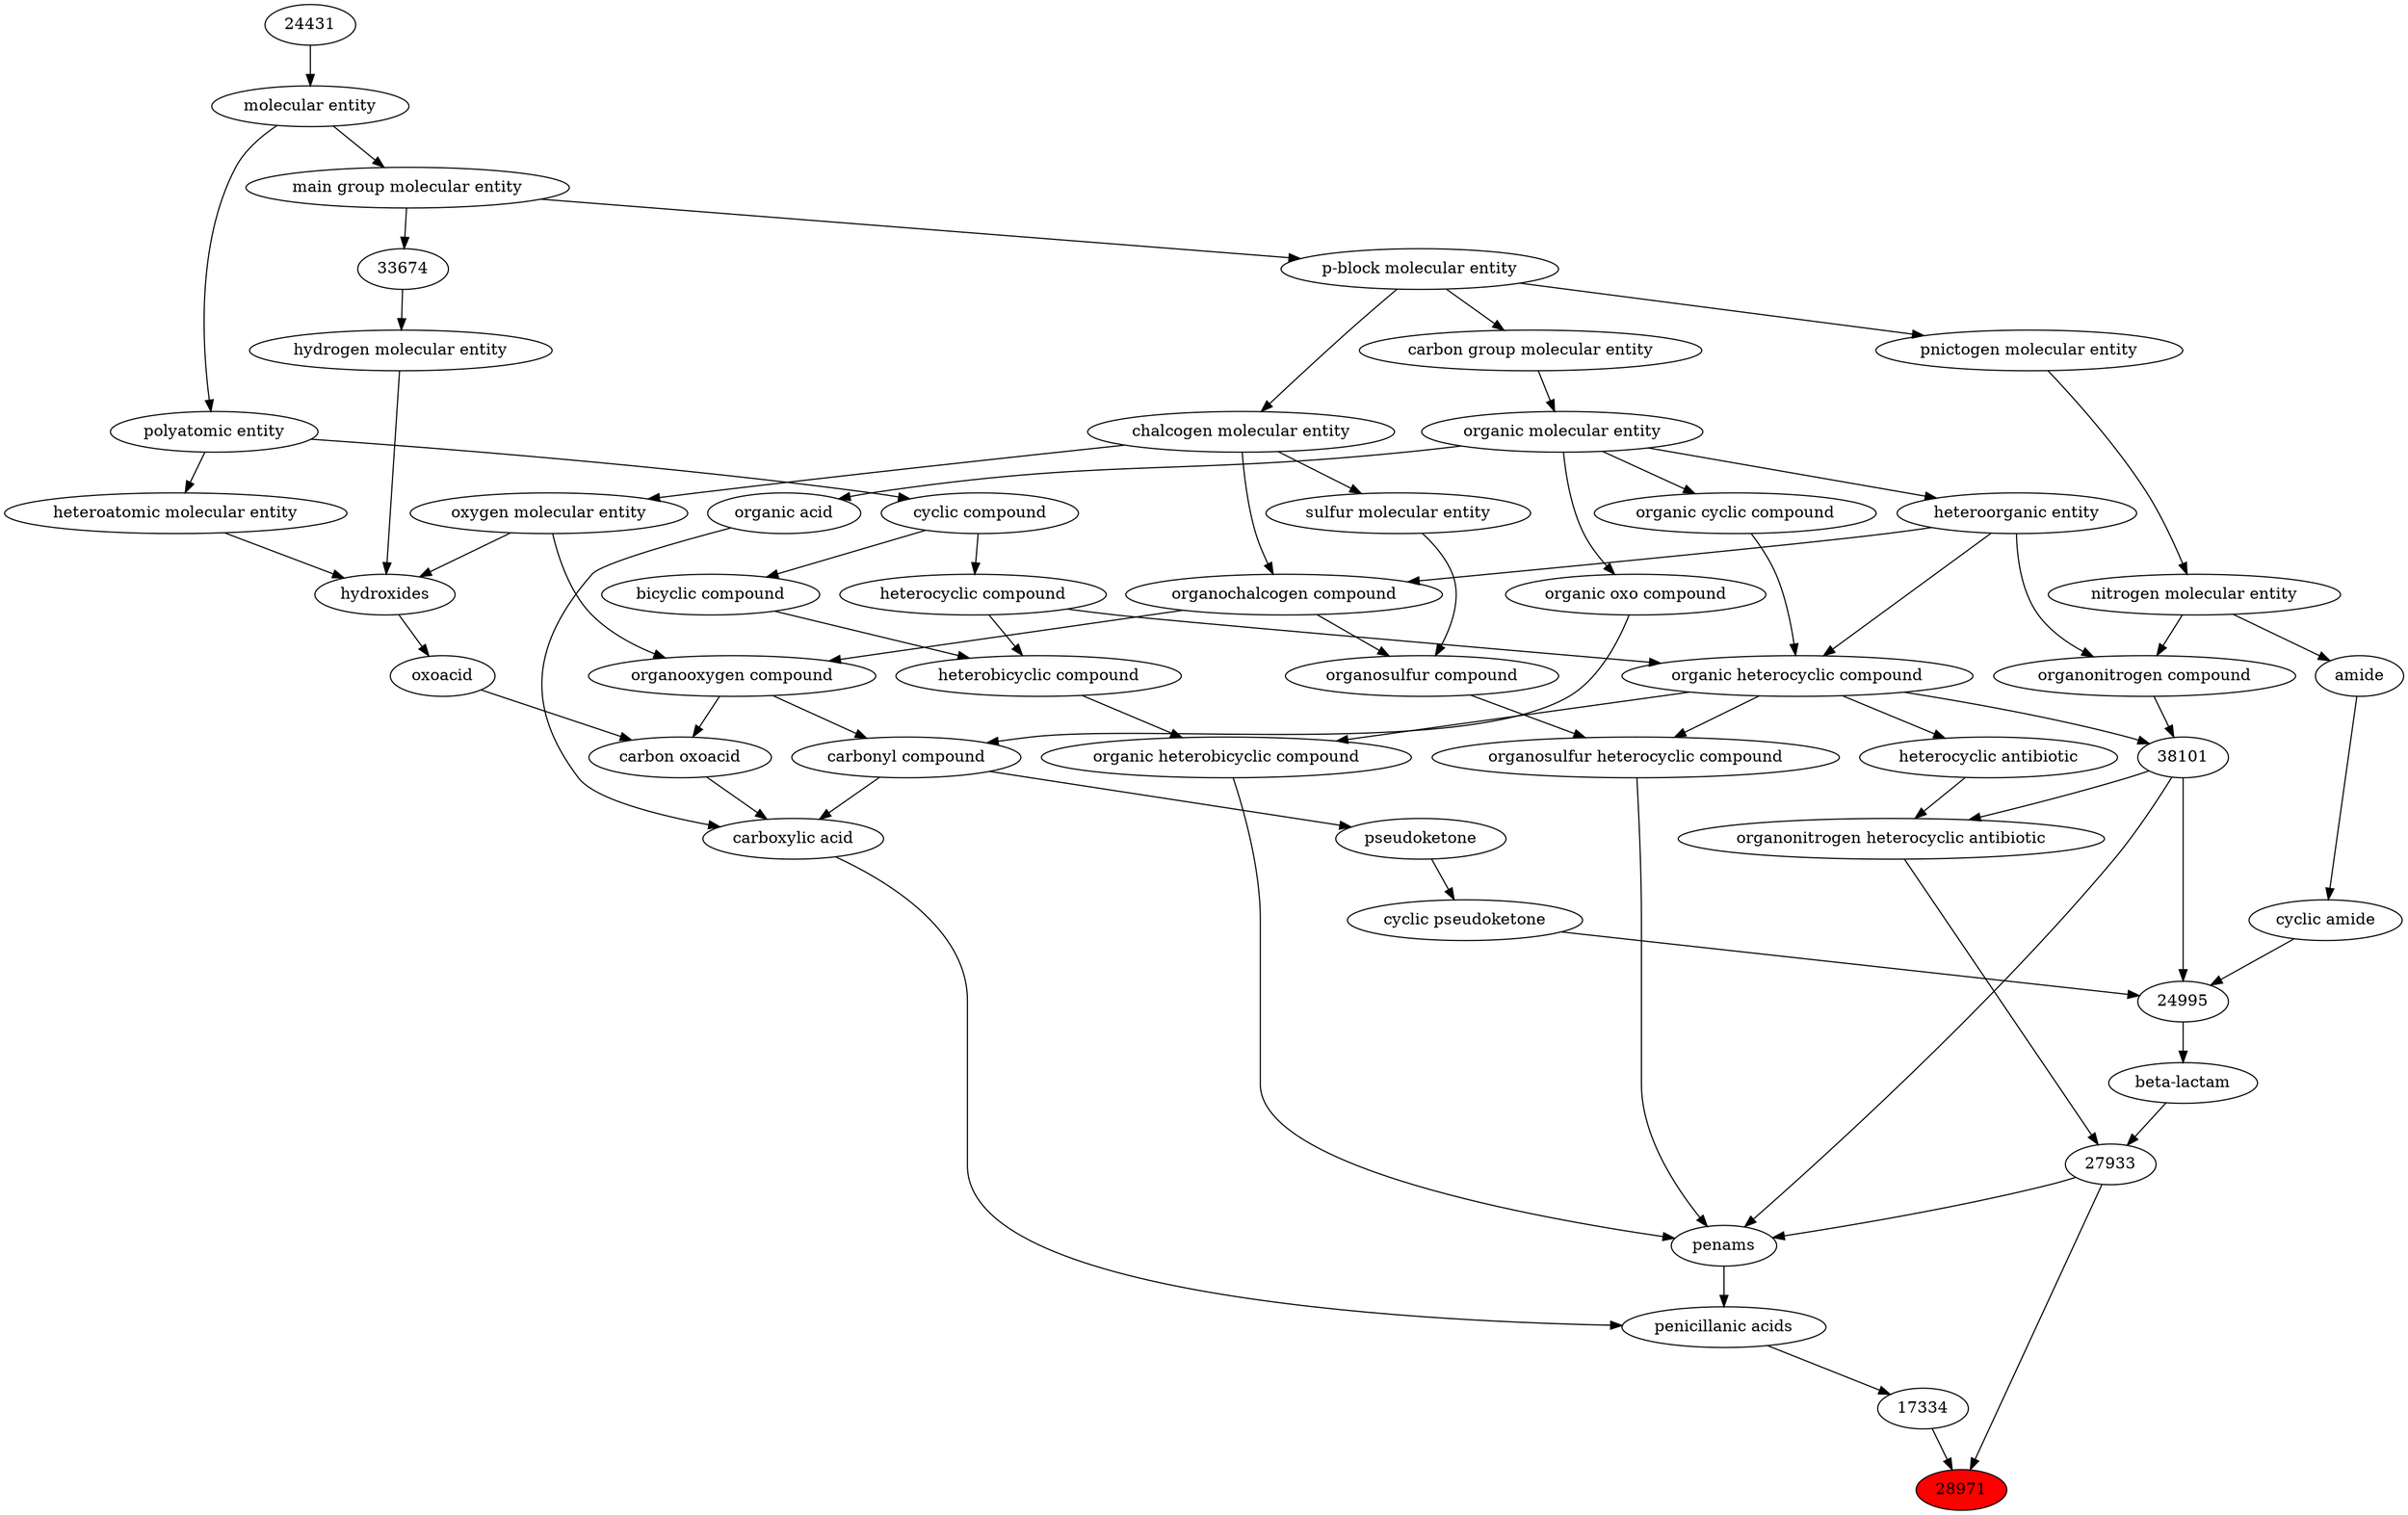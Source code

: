 digraph tree{ 
28971 [label="28971" fillcolor=red style=filled]
17334 -> 28971
27933 -> 28971
17334 [label="17334"]
25865 -> 17334
27933 [label="27933"]
35627 -> 27933
25558 -> 27933
25865 [label="penicillanic acids"]
35992 -> 25865
33575 -> 25865
35627 [label="beta-lactam"]
24995 -> 35627
25558 [label="organonitrogen heterocyclic antibiotic"]
38101 -> 25558
24531 -> 25558
35992 [label="penams"]
27933 -> 35992
27171 -> 35992
38101 -> 35992
38106 -> 35992
33575 [label="carboxylic acid"]
36586 -> 33575
35605 -> 33575
64709 -> 33575
24995 [label="24995"]
36588 -> 24995
38101 -> 24995
23443 -> 24995
38101 [label="38101"]
24532 -> 38101
35352 -> 38101
24531 [label="heterocyclic antibiotic"]
24532 -> 24531
27171 [label="organic heterobicyclic compound"]
33672 -> 27171
24532 -> 27171
38106 [label="organosulfur heterocyclic compound"]
33261 -> 38106
24532 -> 38106
36586 [label="carbonyl compound"]
36587 -> 36586
36963 -> 36586
35605 [label="carbon oxoacid"]
24833 -> 35605
36963 -> 35605
64709 [label="organic acid"]
50860 -> 64709
36588 [label="cyclic pseudoketone"]
36585 -> 36588
23443 [label="cyclic amide"]
32988 -> 23443
24532 [label="organic heterocyclic compound"]
33285 -> 24532
33832 -> 24532
5686 -> 24532
35352 [label="organonitrogen compound"]
51143 -> 35352
33285 -> 35352
33672 [label="heterobicyclic compound"]
33636 -> 33672
5686 -> 33672
33261 [label="organosulfur compound"]
36962 -> 33261
26835 -> 33261
36587 [label="organic oxo compound"]
50860 -> 36587
36963 [label="organooxygen compound"]
36962 -> 36963
25806 -> 36963
24833 [label="oxoacid"]
24651 -> 24833
50860 [label="organic molecular entity"]
33582 -> 50860
36585 [label="pseudoketone"]
36586 -> 36585
32988 [label="amide"]
51143 -> 32988
33285 [label="heteroorganic entity"]
50860 -> 33285
33832 [label="organic cyclic compound"]
50860 -> 33832
5686 [label="heterocyclic compound"]
33595 -> 5686
51143 [label="nitrogen molecular entity"]
33302 -> 51143
33636 [label="bicyclic compound"]
33595 -> 33636
36962 [label="organochalcogen compound"]
33285 -> 36962
33304 -> 36962
26835 [label="sulfur molecular entity"]
33304 -> 26835
25806 [label="oxygen molecular entity"]
33304 -> 25806
24651 [label="hydroxides"]
25806 -> 24651
33608 -> 24651
37577 -> 24651
33582 [label="carbon group molecular entity"]
33675 -> 33582
33595 [label="cyclic compound"]
36357 -> 33595
33302 [label="pnictogen molecular entity"]
33675 -> 33302
33304 [label="chalcogen molecular entity"]
33675 -> 33304
33608 [label="hydrogen molecular entity"]
33674 -> 33608
37577 [label="heteroatomic molecular entity"]
36357 -> 37577
33675 [label="p-block molecular entity"]
33579 -> 33675
36357 [label="polyatomic entity"]
23367 -> 36357
33674 [label="33674"]
33579 -> 33674
33579 [label="main group molecular entity"]
23367 -> 33579
23367 [label="molecular entity"]
24431 -> 23367
24431 [label="24431"]
}
